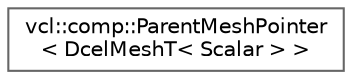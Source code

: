 digraph "Graphical Class Hierarchy"
{
 // LATEX_PDF_SIZE
  bgcolor="transparent";
  edge [fontname=Helvetica,fontsize=10,labelfontname=Helvetica,labelfontsize=10];
  node [fontname=Helvetica,fontsize=10,shape=box,height=0.2,width=0.4];
  rankdir="LR";
  Node0 [label="vcl::comp::ParentMeshPointer\l\< DcelMeshT\< Scalar \> \>",height=0.2,width=0.4,color="grey40", fillcolor="white", style="filled",URL="$classvcl_1_1comp_1_1ParentMeshPointer.html",tooltip=" "];
}

